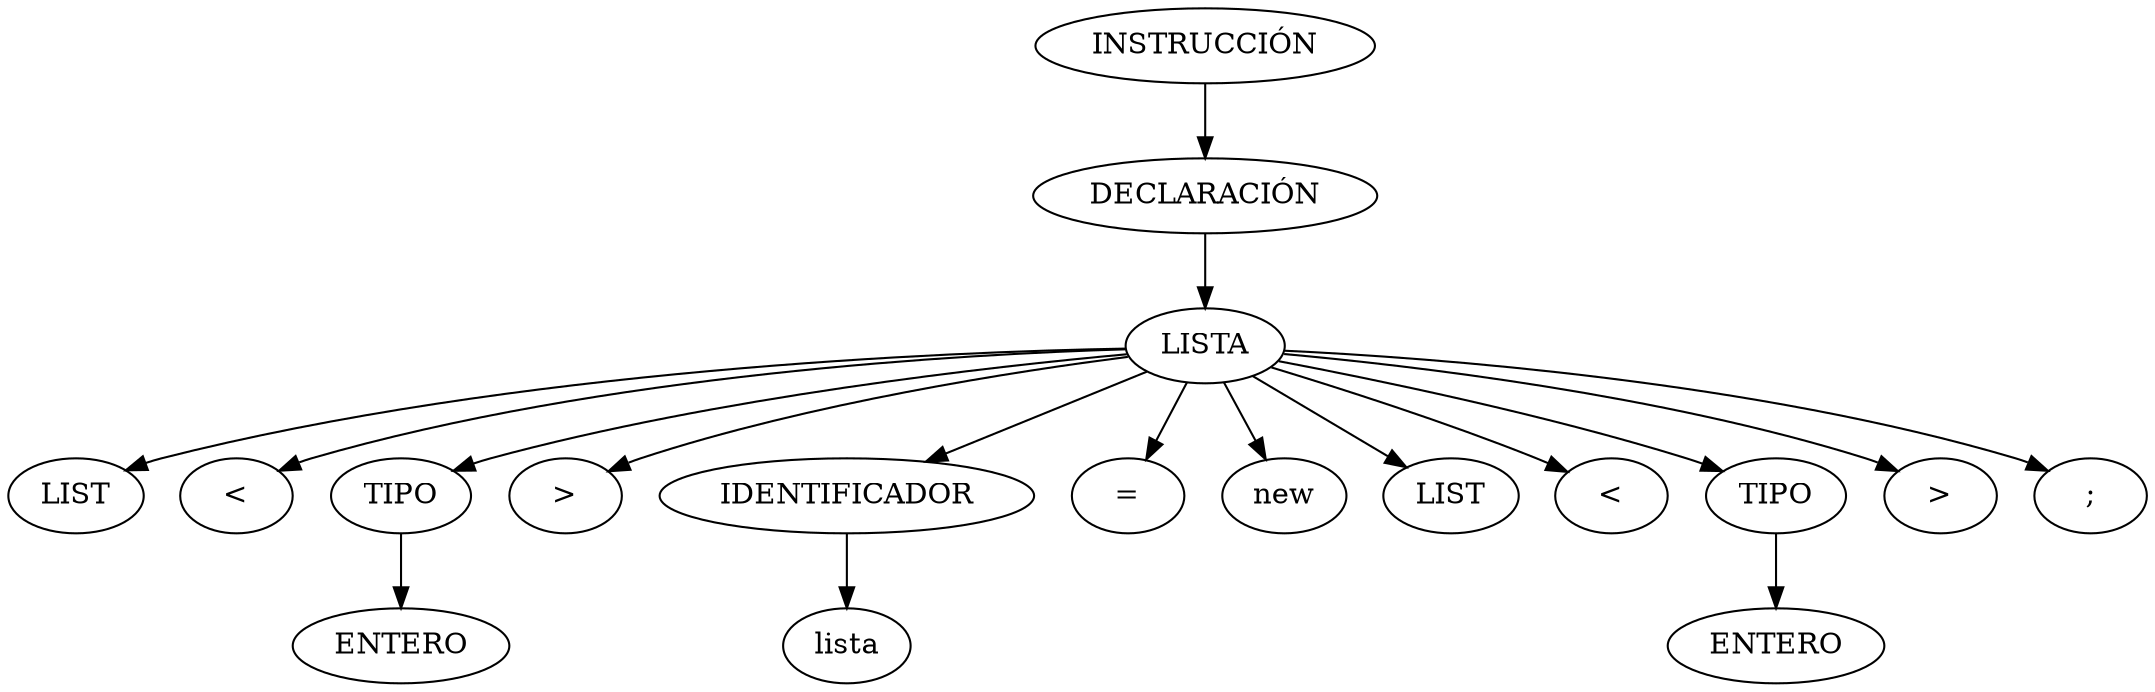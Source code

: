 digraph {
n0[label="INSTRUCCIÓN"];
n1[label="DECLARACIÓN"];
n0->n1;
n2[label="LISTA"];
n1->n2;
n3[label="LIST"];
n2->n3;
n4[label="<"];
n2->n4;
n5[label="TIPO"];
n2->n5;
n6[label="ENTERO"];
n5->n6;
n7[label=">"];
n2->n7;
n8[label="IDENTIFICADOR"];
n2->n8;
n9[label="lista"];
n8->n9;
n10[label="="];
n2->n10;
n11[label="new"];
n2->n11;
n12[label="LIST"];
n2->n12;
n13[label="<"];
n2->n13;
n14[label="TIPO"];
n2->n14;
n15[label="ENTERO"];
n14->n15;
n16[label=">"];
n2->n16;
n17[label=";"];
n2->n17;
}